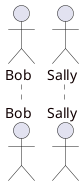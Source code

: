 @startuml
skinparam useBetaStyle true
<style>
    sequenceDiagram {
    }
     actor {
       FontColor #100001
     }
    arrow {
       FontColor #200002
    }
    sequenceDiagram {
    
    }
    wbsDiagram {
    }
}
</style>

actor Bob
actor Sally
@enduml